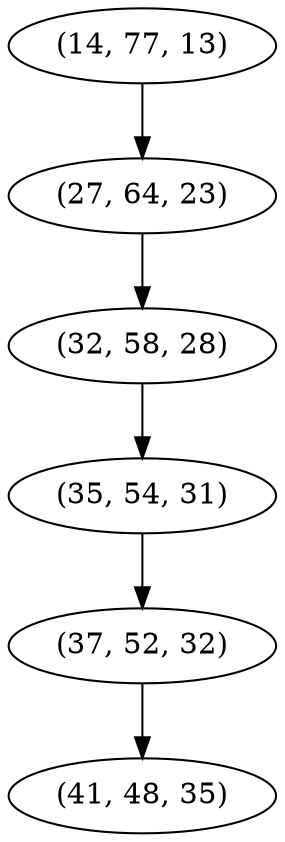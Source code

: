 digraph tree {
    "(14, 77, 13)";
    "(27, 64, 23)";
    "(32, 58, 28)";
    "(35, 54, 31)";
    "(37, 52, 32)";
    "(41, 48, 35)";
    "(14, 77, 13)" -> "(27, 64, 23)";
    "(27, 64, 23)" -> "(32, 58, 28)";
    "(32, 58, 28)" -> "(35, 54, 31)";
    "(35, 54, 31)" -> "(37, 52, 32)";
    "(37, 52, 32)" -> "(41, 48, 35)";
}
